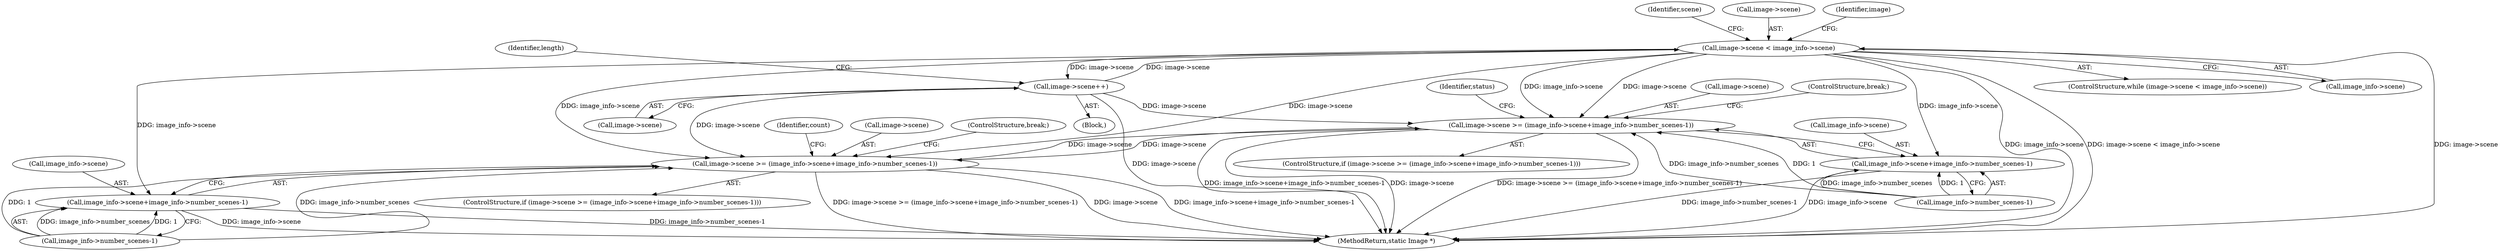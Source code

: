 digraph "0_ImageMagick_f6e9d0d9955e85bdd7540b251cd50d598dacc5e6_21@pointer" {
"1000263" [label="(Call,image->scene < image_info->scene)"];
"1000271" [label="(Call,image->scene++)"];
"1000263" [label="(Call,image->scene < image_info->scene)"];
"1000332" [label="(Call,image->scene >= (image_info->scene+image_info->number_scenes-1))"];
"1000608" [label="(Call,image->scene >= (image_info->scene+image_info->number_scenes-1))"];
"1000336" [label="(Call,image_info->scene+image_info->number_scenes-1)"];
"1000612" [label="(Call,image_info->scene+image_info->number_scenes-1)"];
"1000336" [label="(Call,image_info->scene+image_info->number_scenes-1)"];
"1000333" [label="(Call,image->scene)"];
"1000616" [label="(Call,image_info->number_scenes-1)"];
"1000624" [label="(Identifier,count)"];
"1000609" [label="(Call,image->scene)"];
"1000309" [label="(Identifier,scene)"];
"1000340" [label="(Call,image_info->number_scenes-1)"];
"1000345" [label="(ControlStructure,break;)"];
"1000271" [label="(Call,image->scene++)"];
"1000612" [label="(Call,image_info->scene+image_info->number_scenes-1)"];
"1000270" [label="(Block,)"];
"1000262" [label="(ControlStructure,while (image->scene < image_info->scene))"];
"1000697" [label="(MethodReturn,static Image *)"];
"1000267" [label="(Call,image_info->scene)"];
"1000607" [label="(ControlStructure,if (image->scene >= (image_info->scene+image_info->number_scenes-1)))"];
"1000276" [label="(Identifier,length)"];
"1000337" [label="(Call,image_info->scene)"];
"1000272" [label="(Call,image->scene)"];
"1000608" [label="(Call,image->scene >= (image_info->scene+image_info->number_scenes-1))"];
"1000264" [label="(Call,image->scene)"];
"1000621" [label="(ControlStructure,break;)"];
"1000332" [label="(Call,image->scene >= (image_info->scene+image_info->number_scenes-1))"];
"1000273" [label="(Identifier,image)"];
"1000613" [label="(Call,image_info->scene)"];
"1000263" [label="(Call,image->scene < image_info->scene)"];
"1000347" [label="(Identifier,status)"];
"1000331" [label="(ControlStructure,if (image->scene >= (image_info->scene+image_info->number_scenes-1)))"];
"1000263" -> "1000262"  [label="AST: "];
"1000263" -> "1000267"  [label="CFG: "];
"1000264" -> "1000263"  [label="AST: "];
"1000267" -> "1000263"  [label="AST: "];
"1000273" -> "1000263"  [label="CFG: "];
"1000309" -> "1000263"  [label="CFG: "];
"1000263" -> "1000697"  [label="DDG: image_info->scene"];
"1000263" -> "1000697"  [label="DDG: image->scene < image_info->scene"];
"1000263" -> "1000697"  [label="DDG: image->scene"];
"1000271" -> "1000263"  [label="DDG: image->scene"];
"1000263" -> "1000271"  [label="DDG: image->scene"];
"1000263" -> "1000332"  [label="DDG: image->scene"];
"1000263" -> "1000332"  [label="DDG: image_info->scene"];
"1000263" -> "1000336"  [label="DDG: image_info->scene"];
"1000263" -> "1000608"  [label="DDG: image->scene"];
"1000263" -> "1000608"  [label="DDG: image_info->scene"];
"1000263" -> "1000612"  [label="DDG: image_info->scene"];
"1000271" -> "1000270"  [label="AST: "];
"1000271" -> "1000272"  [label="CFG: "];
"1000272" -> "1000271"  [label="AST: "];
"1000276" -> "1000271"  [label="CFG: "];
"1000271" -> "1000697"  [label="DDG: image->scene"];
"1000271" -> "1000332"  [label="DDG: image->scene"];
"1000271" -> "1000608"  [label="DDG: image->scene"];
"1000332" -> "1000331"  [label="AST: "];
"1000332" -> "1000336"  [label="CFG: "];
"1000333" -> "1000332"  [label="AST: "];
"1000336" -> "1000332"  [label="AST: "];
"1000345" -> "1000332"  [label="CFG: "];
"1000347" -> "1000332"  [label="CFG: "];
"1000332" -> "1000697"  [label="DDG: image_info->scene+image_info->number_scenes-1"];
"1000332" -> "1000697"  [label="DDG: image->scene"];
"1000332" -> "1000697"  [label="DDG: image->scene >= (image_info->scene+image_info->number_scenes-1)"];
"1000608" -> "1000332"  [label="DDG: image->scene"];
"1000340" -> "1000332"  [label="DDG: image_info->number_scenes"];
"1000340" -> "1000332"  [label="DDG: 1"];
"1000332" -> "1000608"  [label="DDG: image->scene"];
"1000608" -> "1000607"  [label="AST: "];
"1000608" -> "1000612"  [label="CFG: "];
"1000609" -> "1000608"  [label="AST: "];
"1000612" -> "1000608"  [label="AST: "];
"1000621" -> "1000608"  [label="CFG: "];
"1000624" -> "1000608"  [label="CFG: "];
"1000608" -> "1000697"  [label="DDG: image->scene >= (image_info->scene+image_info->number_scenes-1)"];
"1000608" -> "1000697"  [label="DDG: image->scene"];
"1000608" -> "1000697"  [label="DDG: image_info->scene+image_info->number_scenes-1"];
"1000616" -> "1000608"  [label="DDG: image_info->number_scenes"];
"1000616" -> "1000608"  [label="DDG: 1"];
"1000336" -> "1000340"  [label="CFG: "];
"1000337" -> "1000336"  [label="AST: "];
"1000340" -> "1000336"  [label="AST: "];
"1000336" -> "1000697"  [label="DDG: image_info->number_scenes-1"];
"1000336" -> "1000697"  [label="DDG: image_info->scene"];
"1000340" -> "1000336"  [label="DDG: image_info->number_scenes"];
"1000340" -> "1000336"  [label="DDG: 1"];
"1000612" -> "1000616"  [label="CFG: "];
"1000613" -> "1000612"  [label="AST: "];
"1000616" -> "1000612"  [label="AST: "];
"1000612" -> "1000697"  [label="DDG: image_info->scene"];
"1000612" -> "1000697"  [label="DDG: image_info->number_scenes-1"];
"1000616" -> "1000612"  [label="DDG: image_info->number_scenes"];
"1000616" -> "1000612"  [label="DDG: 1"];
}
